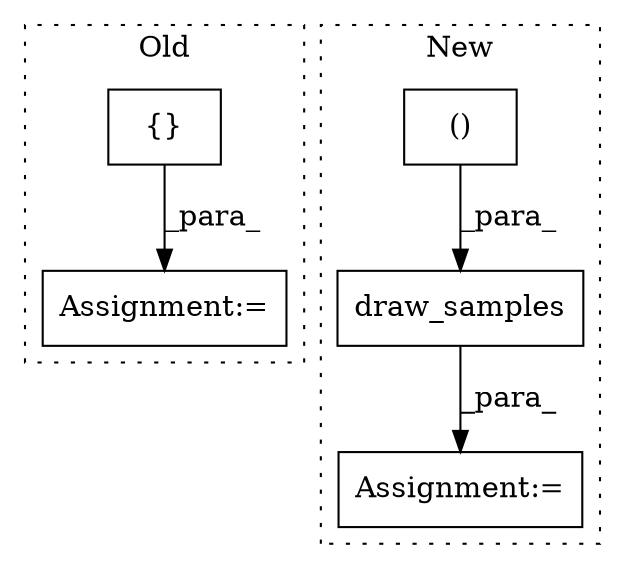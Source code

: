 digraph G {
subgraph cluster0 {
1 [label="{}" a="4" s="50500,50510" l="1,1" shape="box"];
4 [label="Assignment:=" a="7" s="50490" l="1" shape="box"];
label = "Old";
style="dotted";
}
subgraph cluster1 {
2 [label="draw_samples" a="32" s="56863,56954" l="18,1" shape="box"];
3 [label="()" a="106" s="56881" l="34" shape="box"];
5 [label="Assignment:=" a="7" s="56852" l="1" shape="box"];
label = "New";
style="dotted";
}
1 -> 4 [label="_para_"];
2 -> 5 [label="_para_"];
3 -> 2 [label="_para_"];
}